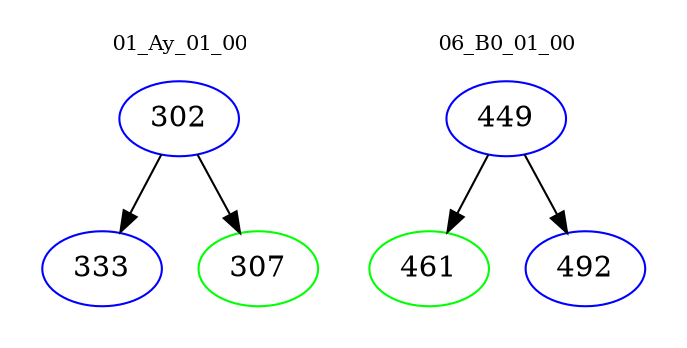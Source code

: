 digraph{
subgraph cluster_0 {
color = white
label = "01_Ay_01_00";
fontsize=10;
T0_302 [label="302", color="blue"]
T0_302 -> T0_333 [color="black"]
T0_333 [label="333", color="blue"]
T0_302 -> T0_307 [color="black"]
T0_307 [label="307", color="green"]
}
subgraph cluster_1 {
color = white
label = "06_B0_01_00";
fontsize=10;
T1_449 [label="449", color="blue"]
T1_449 -> T1_461 [color="black"]
T1_461 [label="461", color="green"]
T1_449 -> T1_492 [color="black"]
T1_492 [label="492", color="blue"]
}
}
